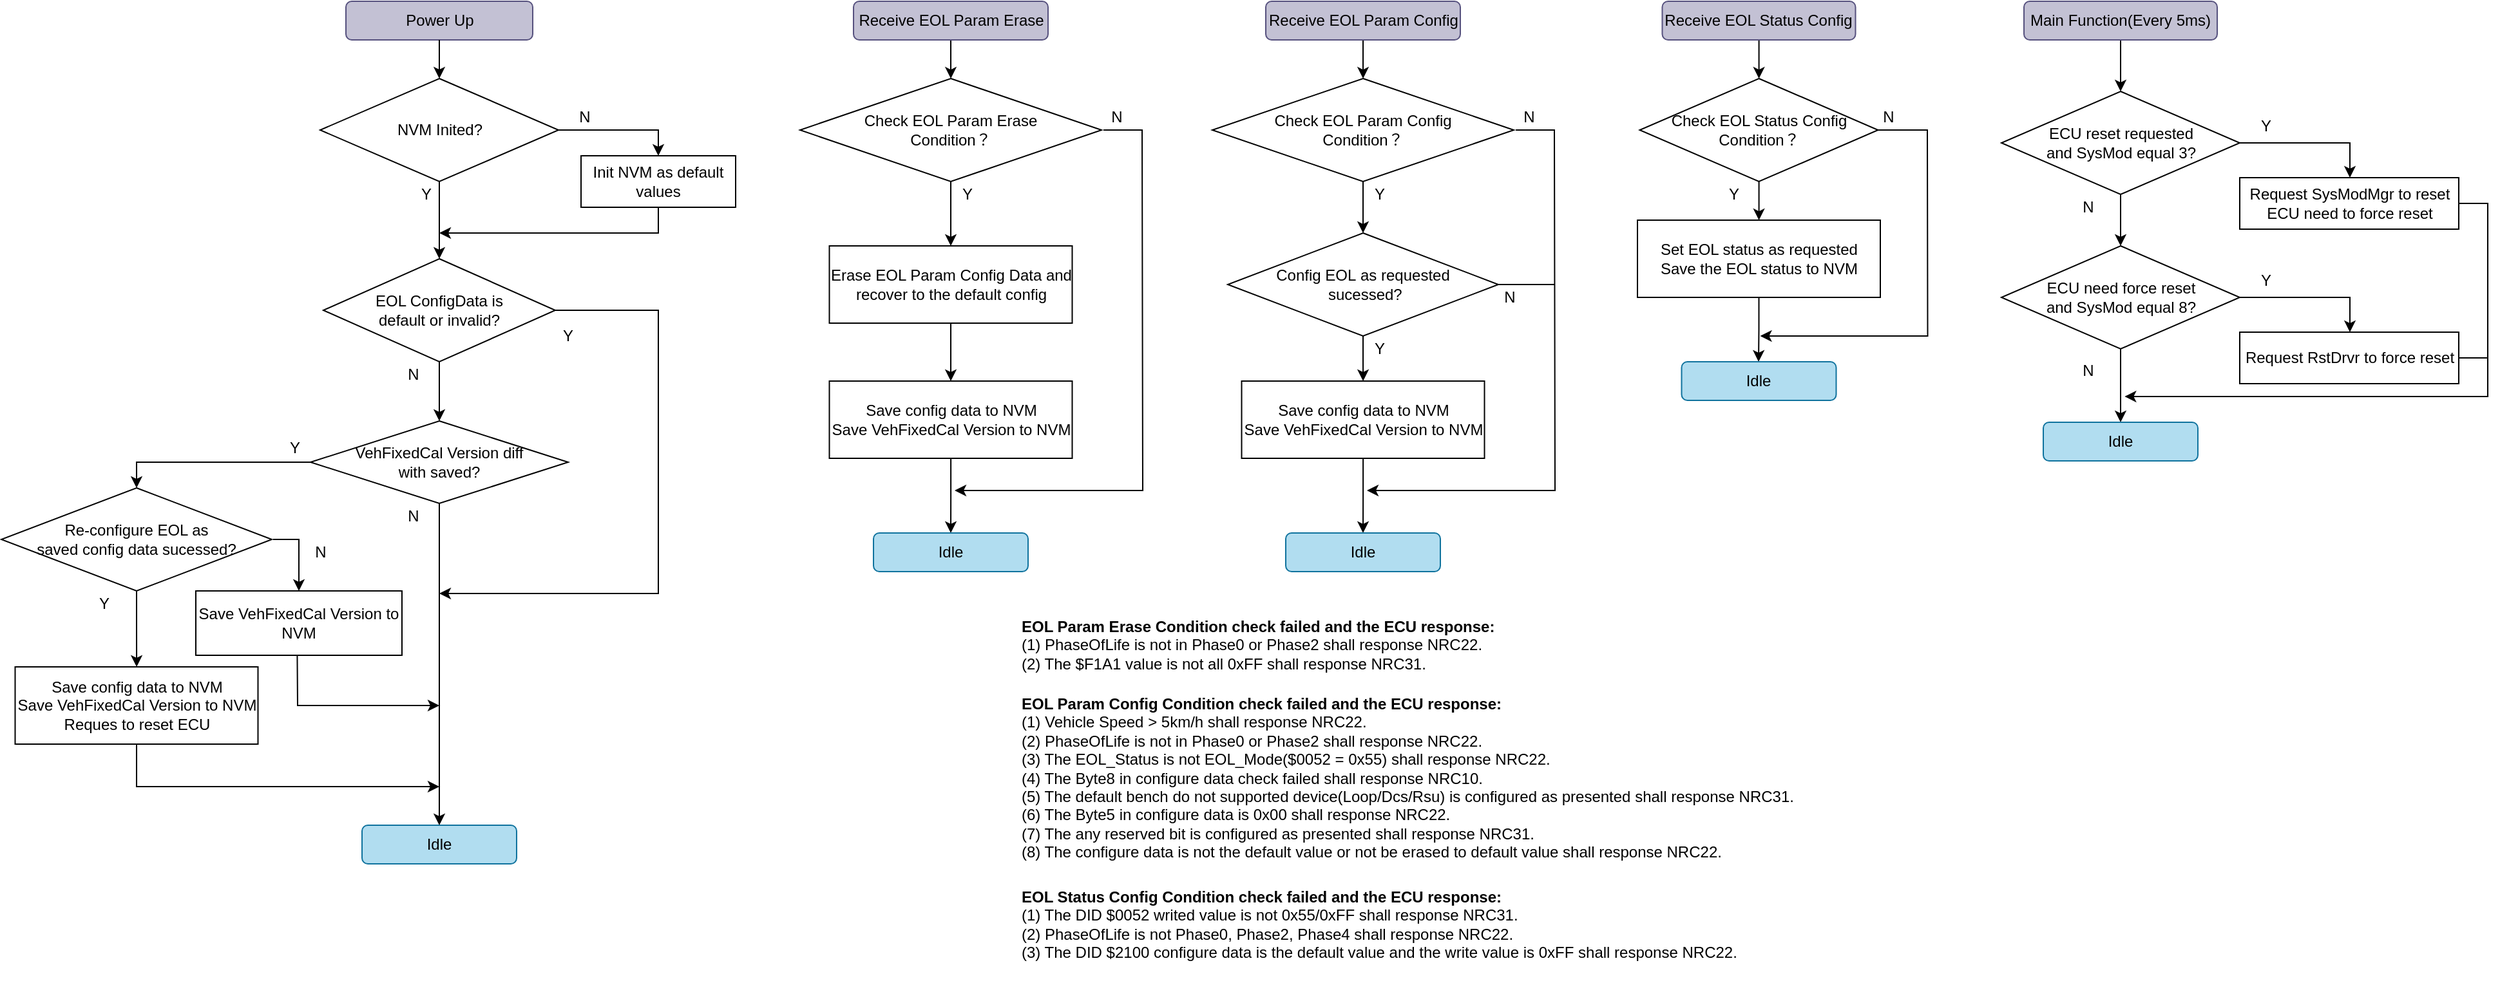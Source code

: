 <mxfile version="15.6.8" type="github">
  <diagram id="FOcLqWjY8mXjtjIEvxCV" name="Page-1">
    <mxGraphModel dx="2170" dy="601" grid="1" gridSize="10" guides="1" tooltips="1" connect="1" arrows="1" fold="1" page="1" pageScale="1" pageWidth="1169" pageHeight="827" math="0" shadow="0">
      <root>
        <mxCell id="0" />
        <mxCell id="1" parent="0" />
        <mxCell id="a76l9J3t9T6YE2-LrX1z-1" value="Power Up" style="rounded=1;whiteSpace=wrap;html=1;strokeColor=#56517e;fillColor=#C3C1D4;" parent="1" vertex="1">
          <mxGeometry x="-522.5" y="20" width="145" height="30" as="geometry" />
        </mxCell>
        <mxCell id="a76l9J3t9T6YE2-LrX1z-2" value="NVM Inited?" style="rhombus;whiteSpace=wrap;html=1;" parent="1" vertex="1">
          <mxGeometry x="-542.5" y="80" width="185" height="80" as="geometry" />
        </mxCell>
        <mxCell id="a76l9J3t9T6YE2-LrX1z-3" value="" style="endArrow=classic;html=1;exitX=0.5;exitY=1;exitDx=0;exitDy=0;" parent="1" source="a76l9J3t9T6YE2-LrX1z-1" edge="1">
          <mxGeometry width="50" height="50" relative="1" as="geometry">
            <mxPoint x="-450" y="110" as="sourcePoint" />
            <mxPoint x="-450" y="80" as="targetPoint" />
          </mxGeometry>
        </mxCell>
        <mxCell id="a76l9J3t9T6YE2-LrX1z-4" value="Init NVM as default values" style="rounded=0;whiteSpace=wrap;html=1;" parent="1" vertex="1">
          <mxGeometry x="-340" y="140" width="120" height="40" as="geometry" />
        </mxCell>
        <mxCell id="a76l9J3t9T6YE2-LrX1z-5" value="" style="endArrow=classic;html=1;rounded=0;exitX=1;exitY=0.5;exitDx=0;exitDy=0;" parent="1" source="a76l9J3t9T6YE2-LrX1z-2" edge="1">
          <mxGeometry width="50" height="50" relative="1" as="geometry">
            <mxPoint x="-325" y="120" as="sourcePoint" />
            <mxPoint x="-280" y="140" as="targetPoint" />
            <Array as="points">
              <mxPoint x="-280" y="120" />
            </Array>
          </mxGeometry>
        </mxCell>
        <mxCell id="a76l9J3t9T6YE2-LrX1z-6" value="" style="edgeStyle=orthogonalEdgeStyle;rounded=0;orthogonalLoop=1;jettySize=auto;html=1;entryX=0.5;entryY=0;entryDx=0;entryDy=0;" parent="1" source="a76l9J3t9T6YE2-LrX1z-7" target="a76l9J3t9T6YE2-LrX1z-11" edge="1">
          <mxGeometry relative="1" as="geometry">
            <mxPoint x="-450" y="340" as="targetPoint" />
          </mxGeometry>
        </mxCell>
        <mxCell id="a76l9J3t9T6YE2-LrX1z-7" value="EOL ConfigData is &lt;br&gt;default or invalid?" style="rhombus;whiteSpace=wrap;html=1;fillColor=#FFFFFF;" parent="1" vertex="1">
          <mxGeometry x="-540" y="220" width="180" height="80" as="geometry" />
        </mxCell>
        <mxCell id="a76l9J3t9T6YE2-LrX1z-8" value="" style="endArrow=classic;html=1;rounded=0;" parent="1" edge="1">
          <mxGeometry width="50" height="50" relative="1" as="geometry">
            <mxPoint x="-280" y="180" as="sourcePoint" />
            <mxPoint x="-450" y="200" as="targetPoint" />
            <Array as="points">
              <mxPoint x="-280" y="200" />
            </Array>
          </mxGeometry>
        </mxCell>
        <mxCell id="a76l9J3t9T6YE2-LrX1z-9" style="edgeStyle=orthogonalEdgeStyle;rounded=0;orthogonalLoop=1;jettySize=auto;html=1;exitX=0.5;exitY=1;exitDx=0;exitDy=0;" parent="1" source="a76l9J3t9T6YE2-LrX1z-7" target="a76l9J3t9T6YE2-LrX1z-7" edge="1">
          <mxGeometry relative="1" as="geometry" />
        </mxCell>
        <mxCell id="a76l9J3t9T6YE2-LrX1z-10" value="" style="endArrow=classic;html=1;" parent="1" target="a76l9J3t9T6YE2-LrX1z-7" edge="1">
          <mxGeometry width="50" height="50" relative="1" as="geometry">
            <mxPoint x="-450" y="160" as="sourcePoint" />
            <mxPoint x="-400" y="110" as="targetPoint" />
          </mxGeometry>
        </mxCell>
        <mxCell id="a76l9J3t9T6YE2-LrX1z-11" value="VehFixedCal Version diff&lt;br&gt;with saved?" style="rhombus;whiteSpace=wrap;html=1;fillColor=#FFFFFF;" parent="1" vertex="1">
          <mxGeometry x="-550" y="346" width="200" height="64" as="geometry" />
        </mxCell>
        <mxCell id="a76l9J3t9T6YE2-LrX1z-14" value="Save VehFixedCal Version to NVM" style="rounded=0;whiteSpace=wrap;html=1;fillColor=#FFFFFF;align=center;" parent="1" vertex="1">
          <mxGeometry x="-639" y="478" width="160" height="50" as="geometry" />
        </mxCell>
        <mxCell id="a76l9J3t9T6YE2-LrX1z-15" value="Idle" style="rounded=1;whiteSpace=wrap;html=1;fillColor=#b1ddf0;strokeColor=#10739e;" parent="1" vertex="1">
          <mxGeometry x="-510" y="660" width="120" height="30" as="geometry" />
        </mxCell>
        <mxCell id="a76l9J3t9T6YE2-LrX1z-17" value="" style="endArrow=classic;html=1;entryX=0.5;entryY=0;entryDx=0;entryDy=0;" parent="1" target="a76l9J3t9T6YE2-LrX1z-15" edge="1">
          <mxGeometry width="50" height="50" relative="1" as="geometry">
            <mxPoint x="-450" y="410" as="sourcePoint" />
            <mxPoint x="-400" y="360" as="targetPoint" />
          </mxGeometry>
        </mxCell>
        <mxCell id="a76l9J3t9T6YE2-LrX1z-18" value="N" style="text;html=1;strokeColor=none;fillColor=none;align=center;verticalAlign=middle;whiteSpace=wrap;rounded=0;" parent="1" vertex="1">
          <mxGeometry x="-357.5" y="100" width="40" height="20" as="geometry" />
        </mxCell>
        <mxCell id="a76l9J3t9T6YE2-LrX1z-19" value="Y" style="text;html=1;strokeColor=none;fillColor=none;align=center;verticalAlign=middle;whiteSpace=wrap;rounded=0;" parent="1" vertex="1">
          <mxGeometry x="-480" y="160" width="40" height="20" as="geometry" />
        </mxCell>
        <mxCell id="a76l9J3t9T6YE2-LrX1z-20" value="N" style="text;html=1;strokeColor=none;fillColor=none;align=center;verticalAlign=middle;whiteSpace=wrap;rounded=0;" parent="1" vertex="1">
          <mxGeometry x="-490" y="300" width="40" height="20" as="geometry" />
        </mxCell>
        <mxCell id="a76l9J3t9T6YE2-LrX1z-22" value="Y" style="text;html=1;strokeColor=none;fillColor=none;align=center;verticalAlign=middle;whiteSpace=wrap;rounded=0;" parent="1" vertex="1">
          <mxGeometry x="-582.5" y="357" width="40" height="20" as="geometry" />
        </mxCell>
        <mxCell id="a76l9J3t9T6YE2-LrX1z-23" value="N" style="text;html=1;strokeColor=none;fillColor=none;align=center;verticalAlign=middle;whiteSpace=wrap;rounded=0;" parent="1" vertex="1">
          <mxGeometry x="-490" y="410" width="40" height="20" as="geometry" />
        </mxCell>
        <mxCell id="a76l9J3t9T6YE2-LrX1z-24" value="" style="edgeStyle=orthogonalEdgeStyle;rounded=0;orthogonalLoop=1;jettySize=auto;html=1;" parent="1" source="a76l9J3t9T6YE2-LrX1z-25" edge="1">
          <mxGeometry relative="1" as="geometry">
            <mxPoint x="267.029" y="80.013" as="targetPoint" />
          </mxGeometry>
        </mxCell>
        <mxCell id="a76l9J3t9T6YE2-LrX1z-25" value="Receive EOL Param Config" style="rounded=1;whiteSpace=wrap;html=1;strokeColor=#56517e;fillColor=#C3C1D4;" parent="1" vertex="1">
          <mxGeometry x="191.5" y="20" width="151" height="30" as="geometry" />
        </mxCell>
        <mxCell id="a76l9J3t9T6YE2-LrX1z-26" value="" style="edgeStyle=orthogonalEdgeStyle;rounded=0;orthogonalLoop=1;jettySize=auto;html=1;" parent="1" source="a76l9J3t9T6YE2-LrX1z-27" edge="1">
          <mxGeometry relative="1" as="geometry">
            <mxPoint x="267" y="200" as="targetPoint" />
          </mxGeometry>
        </mxCell>
        <mxCell id="a76l9J3t9T6YE2-LrX1z-27" value="Check EOL Param Config &lt;br&gt;Condition？" style="rhombus;whiteSpace=wrap;html=1;" parent="1" vertex="1">
          <mxGeometry x="150" y="80" width="234" height="80" as="geometry" />
        </mxCell>
        <mxCell id="a76l9J3t9T6YE2-LrX1z-30" value="" style="edgeStyle=orthogonalEdgeStyle;rounded=0;orthogonalLoop=1;jettySize=auto;html=1;" parent="1" source="a76l9J3t9T6YE2-LrX1z-31" target="a76l9J3t9T6YE2-LrX1z-32" edge="1">
          <mxGeometry relative="1" as="geometry" />
        </mxCell>
        <mxCell id="a76l9J3t9T6YE2-LrX1z-31" value="Save config data to NVM&lt;br&gt;Save VehFixedCal Version to NVM" style="rounded=0;whiteSpace=wrap;html=1;fillColor=#FFFFFF;" parent="1" vertex="1">
          <mxGeometry x="172.75" y="315" width="188.5" height="60" as="geometry" />
        </mxCell>
        <mxCell id="a76l9J3t9T6YE2-LrX1z-32" value="Idle" style="rounded=1;whiteSpace=wrap;html=1;fillColor=#b1ddf0;strokeColor=#10739e;" parent="1" vertex="1">
          <mxGeometry x="207" y="433" width="120" height="30" as="geometry" />
        </mxCell>
        <mxCell id="a76l9J3t9T6YE2-LrX1z-33" value="" style="endArrow=classic;html=1;rounded=0;exitX=0.25;exitY=1;exitDx=0;exitDy=0;" parent="1" source="a76l9J3t9T6YE2-LrX1z-36" edge="1">
          <mxGeometry width="50" height="50" relative="1" as="geometry">
            <mxPoint x="361.25" y="120" as="sourcePoint" />
            <mxPoint x="270" y="400" as="targetPoint" />
            <Array as="points">
              <mxPoint x="415.5" y="120" />
              <mxPoint x="416" y="400" />
            </Array>
          </mxGeometry>
        </mxCell>
        <mxCell id="a76l9J3t9T6YE2-LrX1z-34" value="Y" style="text;html=1;strokeColor=none;fillColor=none;align=center;verticalAlign=middle;whiteSpace=wrap;rounded=0;" parent="1" vertex="1">
          <mxGeometry x="260" y="160" width="40" height="20" as="geometry" />
        </mxCell>
        <mxCell id="a76l9J3t9T6YE2-LrX1z-36" value="N" style="text;html=1;strokeColor=none;fillColor=none;align=center;verticalAlign=middle;whiteSpace=wrap;rounded=0;" parent="1" vertex="1">
          <mxGeometry x="375.5" y="100" width="40" height="20" as="geometry" />
        </mxCell>
        <mxCell id="a76l9J3t9T6YE2-LrX1z-38" value="" style="edgeStyle=orthogonalEdgeStyle;rounded=0;orthogonalLoop=1;jettySize=auto;html=1;" parent="1" source="a76l9J3t9T6YE2-LrX1z-39" target="a76l9J3t9T6YE2-LrX1z-41" edge="1">
          <mxGeometry relative="1" as="geometry" />
        </mxCell>
        <mxCell id="a76l9J3t9T6YE2-LrX1z-39" value="Receive EOL Status Config" style="rounded=1;whiteSpace=wrap;html=1;strokeColor=#56517e;fillColor=#C3C1D4;" parent="1" vertex="1">
          <mxGeometry x="499.25" y="20" width="150" height="30" as="geometry" />
        </mxCell>
        <mxCell id="a76l9J3t9T6YE2-LrX1z-40" value="" style="edgeStyle=orthogonalEdgeStyle;rounded=0;orthogonalLoop=1;jettySize=auto;html=1;" parent="1" source="a76l9J3t9T6YE2-LrX1z-41" edge="1">
          <mxGeometry relative="1" as="geometry">
            <mxPoint x="574.286" y="190.015" as="targetPoint" />
          </mxGeometry>
        </mxCell>
        <mxCell id="a76l9J3t9T6YE2-LrX1z-41" value="Check EOL Status Config Condition？" style="rhombus;whiteSpace=wrap;html=1;" parent="1" vertex="1">
          <mxGeometry x="481.75" y="80" width="185" height="80" as="geometry" />
        </mxCell>
        <mxCell id="a76l9J3t9T6YE2-LrX1z-42" value="" style="edgeStyle=orthogonalEdgeStyle;rounded=0;orthogonalLoop=1;jettySize=auto;html=1;" parent="1" source="a76l9J3t9T6YE2-LrX1z-43" edge="1">
          <mxGeometry relative="1" as="geometry">
            <mxPoint x="574" y="300" as="targetPoint" />
          </mxGeometry>
        </mxCell>
        <mxCell id="a76l9J3t9T6YE2-LrX1z-43" value="Set EOL status as requested&lt;br&gt;Save the EOL status to NVM" style="rounded=0;whiteSpace=wrap;html=1;fillColor=#FFFFFF;" parent="1" vertex="1">
          <mxGeometry x="480" y="190" width="188.5" height="60" as="geometry" />
        </mxCell>
        <mxCell id="a76l9J3t9T6YE2-LrX1z-44" value="Idle" style="rounded=1;whiteSpace=wrap;html=1;fillColor=#b1ddf0;strokeColor=#10739e;" parent="1" vertex="1">
          <mxGeometry x="514.25" y="300" width="120" height="30" as="geometry" />
        </mxCell>
        <mxCell id="a76l9J3t9T6YE2-LrX1z-45" value="" style="endArrow=classic;html=1;rounded=0;exitX=0.25;exitY=1;exitDx=0;exitDy=0;" parent="1" source="a76l9J3t9T6YE2-LrX1z-47" edge="1">
          <mxGeometry width="50" height="50" relative="1" as="geometry">
            <mxPoint x="662.75" y="20" as="sourcePoint" />
            <mxPoint x="575.25" y="280" as="targetPoint" />
            <Array as="points">
              <mxPoint x="705" y="120" />
              <mxPoint x="705.25" y="280" />
            </Array>
          </mxGeometry>
        </mxCell>
        <mxCell id="a76l9J3t9T6YE2-LrX1z-46" value="Y" style="text;html=1;strokeColor=none;fillColor=none;align=center;verticalAlign=middle;whiteSpace=wrap;rounded=0;" parent="1" vertex="1">
          <mxGeometry x="535.25" y="160" width="40" height="20" as="geometry" />
        </mxCell>
        <mxCell id="a76l9J3t9T6YE2-LrX1z-47" value="N" style="text;html=1;strokeColor=none;fillColor=none;align=center;verticalAlign=middle;whiteSpace=wrap;rounded=0;" parent="1" vertex="1">
          <mxGeometry x="655.25" y="100" width="40" height="20" as="geometry" />
        </mxCell>
        <mxCell id="a76l9J3t9T6YE2-LrX1z-49" value="" style="edgeStyle=orthogonalEdgeStyle;rounded=0;orthogonalLoop=1;jettySize=auto;html=1;" parent="1" source="a76l9J3t9T6YE2-LrX1z-50" target="a76l9J3t9T6YE2-LrX1z-51" edge="1">
          <mxGeometry relative="1" as="geometry" />
        </mxCell>
        <mxCell id="a76l9J3t9T6YE2-LrX1z-50" value="Re-configure EOL as&lt;br&gt;saved config data sucessed?" style="rhombus;whiteSpace=wrap;html=1;fillColor=#FFFFFF;" parent="1" vertex="1">
          <mxGeometry x="-790" y="398" width="210" height="80" as="geometry" />
        </mxCell>
        <mxCell id="a76l9J3t9T6YE2-LrX1z-51" value="Save config data to NVM&lt;br&gt;Save VehFixedCal Version to NVM&lt;br&gt;Reques to reset ECU" style="rounded=0;whiteSpace=wrap;html=1;fillColor=#FFFFFF;" parent="1" vertex="1">
          <mxGeometry x="-779.25" y="537" width="188.5" height="60" as="geometry" />
        </mxCell>
        <mxCell id="a76l9J3t9T6YE2-LrX1z-52" value="" style="endArrow=classic;html=1;entryX=0.5;entryY=0;entryDx=0;entryDy=0;rounded=0;" parent="1" edge="1">
          <mxGeometry width="50" height="50" relative="1" as="geometry">
            <mxPoint x="-550" y="378" as="sourcePoint" />
            <mxPoint x="-685" y="398" as="targetPoint" />
            <Array as="points">
              <mxPoint x="-685" y="378" />
            </Array>
          </mxGeometry>
        </mxCell>
        <mxCell id="a76l9J3t9T6YE2-LrX1z-53" value="" style="endArrow=classic;html=1;rounded=0;" parent="1" edge="1">
          <mxGeometry width="50" height="50" relative="1" as="geometry">
            <mxPoint x="-579" y="438" as="sourcePoint" />
            <mxPoint x="-559" y="478" as="targetPoint" />
            <Array as="points">
              <mxPoint x="-559" y="438" />
            </Array>
          </mxGeometry>
        </mxCell>
        <mxCell id="a76l9J3t9T6YE2-LrX1z-54" value="" style="endArrow=classic;html=1;rounded=0;exitX=0.492;exitY=0.998;exitDx=0;exitDy=0;exitPerimeter=0;" parent="1" source="a76l9J3t9T6YE2-LrX1z-14" edge="1">
          <mxGeometry width="50" height="50" relative="1" as="geometry">
            <mxPoint x="-560" y="530" as="sourcePoint" />
            <mxPoint x="-450" y="567" as="targetPoint" />
            <Array as="points">
              <mxPoint x="-560" y="567" />
            </Array>
          </mxGeometry>
        </mxCell>
        <mxCell id="a76l9J3t9T6YE2-LrX1z-55" value="" style="edgeStyle=orthogonalEdgeStyle;rounded=0;orthogonalLoop=1;jettySize=auto;html=1;" parent="1" source="a76l9J3t9T6YE2-LrX1z-56" target="a76l9J3t9T6YE2-LrX1z-31" edge="1">
          <mxGeometry relative="1" as="geometry" />
        </mxCell>
        <mxCell id="a76l9J3t9T6YE2-LrX1z-56" value="Config EOL&amp;nbsp;as requested&lt;br&gt;&amp;nbsp;sucessed?" style="rhombus;whiteSpace=wrap;html=1;fillColor=#FFFFFF;" parent="1" vertex="1">
          <mxGeometry x="162" y="200" width="210" height="80" as="geometry" />
        </mxCell>
        <mxCell id="a76l9J3t9T6YE2-LrX1z-57" value="" style="endArrow=none;html=1;exitX=1;exitY=0.5;exitDx=0;exitDy=0;endFill=0;" parent="1" source="a76l9J3t9T6YE2-LrX1z-56" edge="1">
          <mxGeometry width="50" height="50" relative="1" as="geometry">
            <mxPoint x="376" y="350" as="sourcePoint" />
            <mxPoint x="416" y="240" as="targetPoint" />
          </mxGeometry>
        </mxCell>
        <mxCell id="a76l9J3t9T6YE2-LrX1z-58" value="N" style="text;html=1;strokeColor=none;fillColor=none;align=center;verticalAlign=middle;whiteSpace=wrap;rounded=0;" parent="1" vertex="1">
          <mxGeometry x="361.25" y="240" width="40" height="20" as="geometry" />
        </mxCell>
        <mxCell id="a76l9J3t9T6YE2-LrX1z-59" value="Y" style="text;html=1;strokeColor=none;fillColor=none;align=center;verticalAlign=middle;whiteSpace=wrap;rounded=0;" parent="1" vertex="1">
          <mxGeometry x="260" y="280" width="40" height="20" as="geometry" />
        </mxCell>
        <mxCell id="a76l9J3t9T6YE2-LrX1z-60" value="Y" style="text;html=1;strokeColor=none;fillColor=none;align=center;verticalAlign=middle;whiteSpace=wrap;rounded=0;" parent="1" vertex="1">
          <mxGeometry x="-730" y="478" width="40" height="20" as="geometry" />
        </mxCell>
        <mxCell id="a76l9J3t9T6YE2-LrX1z-61" value="N" style="text;html=1;strokeColor=none;fillColor=none;align=center;verticalAlign=middle;whiteSpace=wrap;rounded=0;" parent="1" vertex="1">
          <mxGeometry x="-562.5" y="438" width="40" height="20" as="geometry" />
        </mxCell>
        <mxCell id="a76l9J3t9T6YE2-LrX1z-62" value="" style="edgeStyle=orthogonalEdgeStyle;rounded=0;orthogonalLoop=1;jettySize=auto;html=1;endArrow=classic;endFill=1;" parent="1" source="a76l9J3t9T6YE2-LrX1z-63" edge="1">
          <mxGeometry relative="1" as="geometry">
            <mxPoint x="855" y="90" as="targetPoint" />
          </mxGeometry>
        </mxCell>
        <mxCell id="a76l9J3t9T6YE2-LrX1z-63" value="Main Function(Every 5ms)" style="rounded=1;whiteSpace=wrap;html=1;strokeColor=#56517e;fillColor=#C3C1D4;" parent="1" vertex="1">
          <mxGeometry x="780" y="20" width="150" height="30" as="geometry" />
        </mxCell>
        <mxCell id="a76l9J3t9T6YE2-LrX1z-64" value="" style="edgeStyle=orthogonalEdgeStyle;rounded=0;orthogonalLoop=1;jettySize=auto;html=1;endArrow=classic;endFill=1;" parent="1" source="a76l9J3t9T6YE2-LrX1z-66" target="a76l9J3t9T6YE2-LrX1z-69" edge="1">
          <mxGeometry relative="1" as="geometry" />
        </mxCell>
        <mxCell id="a76l9J3t9T6YE2-LrX1z-65" value="" style="edgeStyle=orthogonalEdgeStyle;rounded=0;orthogonalLoop=1;jettySize=auto;html=1;endArrow=classic;endFill=1;" parent="1" source="a76l9J3t9T6YE2-LrX1z-66" target="a76l9J3t9T6YE2-LrX1z-70" edge="1">
          <mxGeometry relative="1" as="geometry">
            <Array as="points">
              <mxPoint x="1033" y="130" />
            </Array>
          </mxGeometry>
        </mxCell>
        <mxCell id="a76l9J3t9T6YE2-LrX1z-66" value="ECU reset requested&lt;br&gt;and SysMod equal 3?" style="rhombus;whiteSpace=wrap;html=1;" parent="1" vertex="1">
          <mxGeometry x="762.5" y="90" width="185" height="80" as="geometry" />
        </mxCell>
        <mxCell id="a76l9J3t9T6YE2-LrX1z-67" value="" style="edgeStyle=orthogonalEdgeStyle;rounded=0;orthogonalLoop=1;jettySize=auto;html=1;endArrow=classic;endFill=1;" parent="1" source="a76l9J3t9T6YE2-LrX1z-69" target="a76l9J3t9T6YE2-LrX1z-72" edge="1">
          <mxGeometry relative="1" as="geometry" />
        </mxCell>
        <mxCell id="a76l9J3t9T6YE2-LrX1z-68" style="edgeStyle=orthogonalEdgeStyle;rounded=0;orthogonalLoop=1;jettySize=auto;html=1;exitX=1;exitY=0.5;exitDx=0;exitDy=0;endArrow=classic;endFill=1;entryX=0.5;entryY=0;entryDx=0;entryDy=0;" parent="1" source="a76l9J3t9T6YE2-LrX1z-69" target="a76l9J3t9T6YE2-LrX1z-71" edge="1">
          <mxGeometry relative="1" as="geometry">
            <mxPoint x="1070" y="249.857" as="targetPoint" />
            <Array as="points">
              <mxPoint x="1033" y="250" />
              <mxPoint x="1033" y="277" />
            </Array>
          </mxGeometry>
        </mxCell>
        <mxCell id="a76l9J3t9T6YE2-LrX1z-69" value="ECU need force reset&lt;br&gt;and SysMod equal 8?" style="rhombus;whiteSpace=wrap;html=1;" parent="1" vertex="1">
          <mxGeometry x="762.5" y="210" width="185" height="80" as="geometry" />
        </mxCell>
        <mxCell id="a76l9J3t9T6YE2-LrX1z-70" value="Request SysModMgr to reset&lt;br&gt;ECU need to force reset" style="rounded=0;whiteSpace=wrap;html=1;" parent="1" vertex="1">
          <mxGeometry x="947.5" y="157" width="170" height="40" as="geometry" />
        </mxCell>
        <mxCell id="a76l9J3t9T6YE2-LrX1z-71" value="Request RstDrvr to force reset" style="rounded=0;whiteSpace=wrap;html=1;" parent="1" vertex="1">
          <mxGeometry x="947.5" y="277" width="170" height="40" as="geometry" />
        </mxCell>
        <mxCell id="a76l9J3t9T6YE2-LrX1z-72" value="Idle" style="rounded=1;whiteSpace=wrap;html=1;fillColor=#b1ddf0;strokeColor=#10739e;" parent="1" vertex="1">
          <mxGeometry x="795" y="347" width="120" height="30" as="geometry" />
        </mxCell>
        <mxCell id="a76l9J3t9T6YE2-LrX1z-73" value="" style="endArrow=classic;html=1;rounded=0;" parent="1" edge="1">
          <mxGeometry width="50" height="50" relative="1" as="geometry">
            <mxPoint x="1117.5" y="177" as="sourcePoint" />
            <mxPoint x="858.169" y="327" as="targetPoint" />
            <Array as="points">
              <mxPoint x="1140" y="177" />
              <mxPoint x="1140" y="327" />
            </Array>
          </mxGeometry>
        </mxCell>
        <mxCell id="a76l9J3t9T6YE2-LrX1z-74" value="" style="endArrow=none;html=1;" parent="1" edge="1">
          <mxGeometry width="50" height="50" relative="1" as="geometry">
            <mxPoint x="1117.5" y="297" as="sourcePoint" />
            <mxPoint x="1140" y="297" as="targetPoint" />
          </mxGeometry>
        </mxCell>
        <mxCell id="a76l9J3t9T6YE2-LrX1z-75" value="Y" style="text;html=1;strokeColor=none;fillColor=none;align=center;verticalAlign=middle;whiteSpace=wrap;rounded=0;" parent="1" vertex="1">
          <mxGeometry x="947.5" y="107" width="40" height="20" as="geometry" />
        </mxCell>
        <mxCell id="a76l9J3t9T6YE2-LrX1z-76" value="N" style="text;html=1;strokeColor=none;fillColor=none;align=center;verticalAlign=middle;whiteSpace=wrap;rounded=0;" parent="1" vertex="1">
          <mxGeometry x="810" y="170" width="40" height="20" as="geometry" />
        </mxCell>
        <mxCell id="a76l9J3t9T6YE2-LrX1z-77" value="N" style="text;html=1;strokeColor=none;fillColor=none;align=center;verticalAlign=middle;whiteSpace=wrap;rounded=0;" parent="1" vertex="1">
          <mxGeometry x="810" y="297" width="40" height="20" as="geometry" />
        </mxCell>
        <mxCell id="a76l9J3t9T6YE2-LrX1z-78" value="Y" style="text;html=1;strokeColor=none;fillColor=none;align=center;verticalAlign=middle;whiteSpace=wrap;rounded=0;" parent="1" vertex="1">
          <mxGeometry x="947.5" y="227" width="40" height="20" as="geometry" />
        </mxCell>
        <mxCell id="a76l9J3t9T6YE2-LrX1z-79" value="" style="endArrow=classic;html=1;exitX=0.5;exitY=1;exitDx=0;exitDy=0;rounded=0;" parent="1" source="a76l9J3t9T6YE2-LrX1z-51" edge="1">
          <mxGeometry width="50" height="50" relative="1" as="geometry">
            <mxPoint x="-420" y="650" as="sourcePoint" />
            <mxPoint x="-450" y="630" as="targetPoint" />
            <Array as="points">
              <mxPoint x="-685" y="630" />
            </Array>
          </mxGeometry>
        </mxCell>
        <mxCell id="a76l9J3t9T6YE2-LrX1z-80" value="" style="endArrow=classic;html=1;exitX=1;exitY=0.5;exitDx=0;exitDy=0;rounded=0;" parent="1" source="a76l9J3t9T6YE2-LrX1z-7" edge="1">
          <mxGeometry width="50" height="50" relative="1" as="geometry">
            <mxPoint x="-270" y="460" as="sourcePoint" />
            <mxPoint x="-450" y="480" as="targetPoint" />
            <Array as="points">
              <mxPoint x="-280" y="260" />
              <mxPoint x="-280" y="480" />
            </Array>
          </mxGeometry>
        </mxCell>
        <mxCell id="a76l9J3t9T6YE2-LrX1z-83" value="Y" style="text;html=1;strokeColor=none;fillColor=none;align=center;verticalAlign=middle;whiteSpace=wrap;rounded=0;" parent="1" vertex="1">
          <mxGeometry x="-370" y="270" width="40" height="20" as="geometry" />
        </mxCell>
        <mxCell id="a76l9J3t9T6YE2-LrX1z-100" value="&lt;b&gt;EOL Param Config Condition check failed and the ECU response:&lt;/b&gt;&lt;br&gt;(1) Vehicle Speed &amp;gt; 5km/h shall response NRC22.&lt;br&gt;(2) PhaseOfLife is not in Phase0 or Phase2 shall response NRC22.&lt;br&gt;(3) The EOL_Status is not EOL_Mode($0052 = 0x55) shall response NRC22.&lt;br&gt;(4) The Byte8 in configure data check failed shall response NRC10.&lt;br&gt;(5) The default bench do not supported device(Loop/Dcs/Rsu) is configured as presented shall response NRC31.&lt;br&gt;(6) The Byte5 in configure data is 0x00 shall response NRC22.&lt;br&gt;(7) The any reserved bit is configured as presented shall response NRC31.&lt;br&gt;(8) The configure data is not the default value or not be erased to default value shall response NRC22." style="text;whiteSpace=wrap;html=1;" parent="1" vertex="1">
          <mxGeometry y="551.5" width="610.75" height="138.5" as="geometry" />
        </mxCell>
        <mxCell id="a76l9J3t9T6YE2-LrX1z-101" value="&lt;b&gt;EOL Status Config Condition check failed and the ECU response:&lt;/b&gt;&lt;br&gt;(1) The DID $0052 writed value is not 0x55/0xFF shall response NRC31.&lt;br&gt;(2) PhaseOfLife is not Phase0, Phase2, Phase4 shall response NRC22.&lt;br&gt;(3) The DID $2100 configure data is the default value and the write value is 0xFF shall response NRC22.&lt;br&gt;" style="text;whiteSpace=wrap;html=1;" parent="1" vertex="1">
          <mxGeometry y="701.5" width="580" height="78.5" as="geometry" />
        </mxCell>
        <mxCell id="a76l9J3t9T6YE2-LrX1z-102" value="" style="edgeStyle=orthogonalEdgeStyle;rounded=0;orthogonalLoop=1;jettySize=auto;html=1;" parent="1" source="a76l9J3t9T6YE2-LrX1z-103" edge="1">
          <mxGeometry relative="1" as="geometry">
            <mxPoint x="-52.971" y="80.013" as="targetPoint" />
          </mxGeometry>
        </mxCell>
        <mxCell id="a76l9J3t9T6YE2-LrX1z-103" value="Receive EOL Param Erase" style="rounded=1;whiteSpace=wrap;html=1;strokeColor=#56517e;fillColor=#C3C1D4;" parent="1" vertex="1">
          <mxGeometry x="-128.5" y="20" width="151" height="30" as="geometry" />
        </mxCell>
        <mxCell id="a76l9J3t9T6YE2-LrX1z-104" value="" style="edgeStyle=orthogonalEdgeStyle;rounded=0;orthogonalLoop=1;jettySize=auto;html=1;" parent="1" source="a76l9J3t9T6YE2-LrX1z-105" edge="1">
          <mxGeometry relative="1" as="geometry">
            <mxPoint x="-53" y="210" as="targetPoint" />
          </mxGeometry>
        </mxCell>
        <mxCell id="a76l9J3t9T6YE2-LrX1z-105" value="Check EOL Param Erase&lt;br&gt;Condition？" style="rhombus;whiteSpace=wrap;html=1;" parent="1" vertex="1">
          <mxGeometry x="-170" y="80" width="234" height="80" as="geometry" />
        </mxCell>
        <mxCell id="a76l9J3t9T6YE2-LrX1z-106" value="" style="edgeStyle=orthogonalEdgeStyle;rounded=0;orthogonalLoop=1;jettySize=auto;html=1;" parent="1" source="a76l9J3t9T6YE2-LrX1z-107" target="a76l9J3t9T6YE2-LrX1z-108" edge="1">
          <mxGeometry relative="1" as="geometry" />
        </mxCell>
        <mxCell id="a76l9J3t9T6YE2-LrX1z-107" value="Save config data to NVM&lt;br&gt;Save VehFixedCal Version to NVM" style="rounded=0;whiteSpace=wrap;html=1;fillColor=#FFFFFF;" parent="1" vertex="1">
          <mxGeometry x="-147.25" y="315" width="188.5" height="60" as="geometry" />
        </mxCell>
        <mxCell id="a76l9J3t9T6YE2-LrX1z-108" value="Idle" style="rounded=1;whiteSpace=wrap;html=1;fillColor=#b1ddf0;strokeColor=#10739e;" parent="1" vertex="1">
          <mxGeometry x="-113" y="433" width="120" height="30" as="geometry" />
        </mxCell>
        <mxCell id="a76l9J3t9T6YE2-LrX1z-109" value="" style="endArrow=classic;html=1;rounded=0;exitX=0.25;exitY=1;exitDx=0;exitDy=0;" parent="1" source="a76l9J3t9T6YE2-LrX1z-111" edge="1">
          <mxGeometry width="50" height="50" relative="1" as="geometry">
            <mxPoint x="41.25" y="120" as="sourcePoint" />
            <mxPoint x="-50" y="400" as="targetPoint" />
            <Array as="points">
              <mxPoint x="95.5" y="120" />
              <mxPoint x="96" y="400" />
            </Array>
          </mxGeometry>
        </mxCell>
        <mxCell id="a76l9J3t9T6YE2-LrX1z-110" value="Y" style="text;html=1;strokeColor=none;fillColor=none;align=center;verticalAlign=middle;whiteSpace=wrap;rounded=0;" parent="1" vertex="1">
          <mxGeometry x="-60" y="160" width="40" height="20" as="geometry" />
        </mxCell>
        <mxCell id="a76l9J3t9T6YE2-LrX1z-111" value="N" style="text;html=1;strokeColor=none;fillColor=none;align=center;verticalAlign=middle;whiteSpace=wrap;rounded=0;" parent="1" vertex="1">
          <mxGeometry x="55.5" y="100" width="40" height="20" as="geometry" />
        </mxCell>
        <mxCell id="a76l9J3t9T6YE2-LrX1z-119" value="" style="edgeStyle=orthogonalEdgeStyle;rounded=0;orthogonalLoop=1;jettySize=auto;html=1;" parent="1" source="a76l9J3t9T6YE2-LrX1z-117" target="a76l9J3t9T6YE2-LrX1z-107" edge="1">
          <mxGeometry relative="1" as="geometry" />
        </mxCell>
        <mxCell id="a76l9J3t9T6YE2-LrX1z-117" value="Erase EOL Param Config Data and recover to the default config" style="rounded=0;whiteSpace=wrap;html=1;fillColor=#FFFFFF;" parent="1" vertex="1">
          <mxGeometry x="-147.25" y="210" width="188.5" height="60" as="geometry" />
        </mxCell>
        <mxCell id="a76l9J3t9T6YE2-LrX1z-121" value="&lt;b&gt;EOL Param Erase Condition check failed and the ECU response:&lt;/b&gt;&lt;br&gt;(1) PhaseOfLife is not in Phase0 or Phase2 shall response NRC22.&lt;br&gt;(2) The $F1A1 value is not all 0xFF shall response NRC31." style="text;whiteSpace=wrap;html=1;" parent="1" vertex="1">
          <mxGeometry y="491.5" width="380" height="60" as="geometry" />
        </mxCell>
      </root>
    </mxGraphModel>
  </diagram>
</mxfile>
